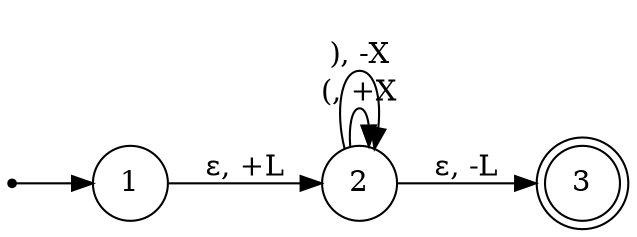 // PDA
digraph {
	1 [label=1 shape=circle]
	2 [label=2 shape=circle]
	3 [label=3 shape=circle]
	1 -> 2 [label="ε, +L"]
	2 -> 2 [label="(, +X"]
	2 -> 2 [label="), -X"]
	2 -> 3 [label="ε, -L"]
	Start [shape=point]
	Start -> 1 [arrowhead=normal]
	3 [label=3 shape=doublecircle]
	rankdir=LR
	layout=dot
}
